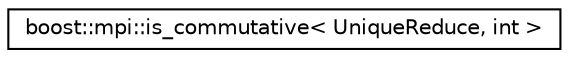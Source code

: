 digraph G
{
  edge [fontname="Helvetica",fontsize="10",labelfontname="Helvetica",labelfontsize="10"];
  node [fontname="Helvetica",fontsize="10",shape=record];
  rankdir="LR";
  Node1 [label="boost::mpi::is_commutative\< UniqueReduce, int \>",height=0.2,width=0.4,color="black", fillcolor="white", style="filled",URL="$structboost_1_1mpi_1_1is__commutative_3_01UniqueReduce_00_01int_01_4.html"];
}
